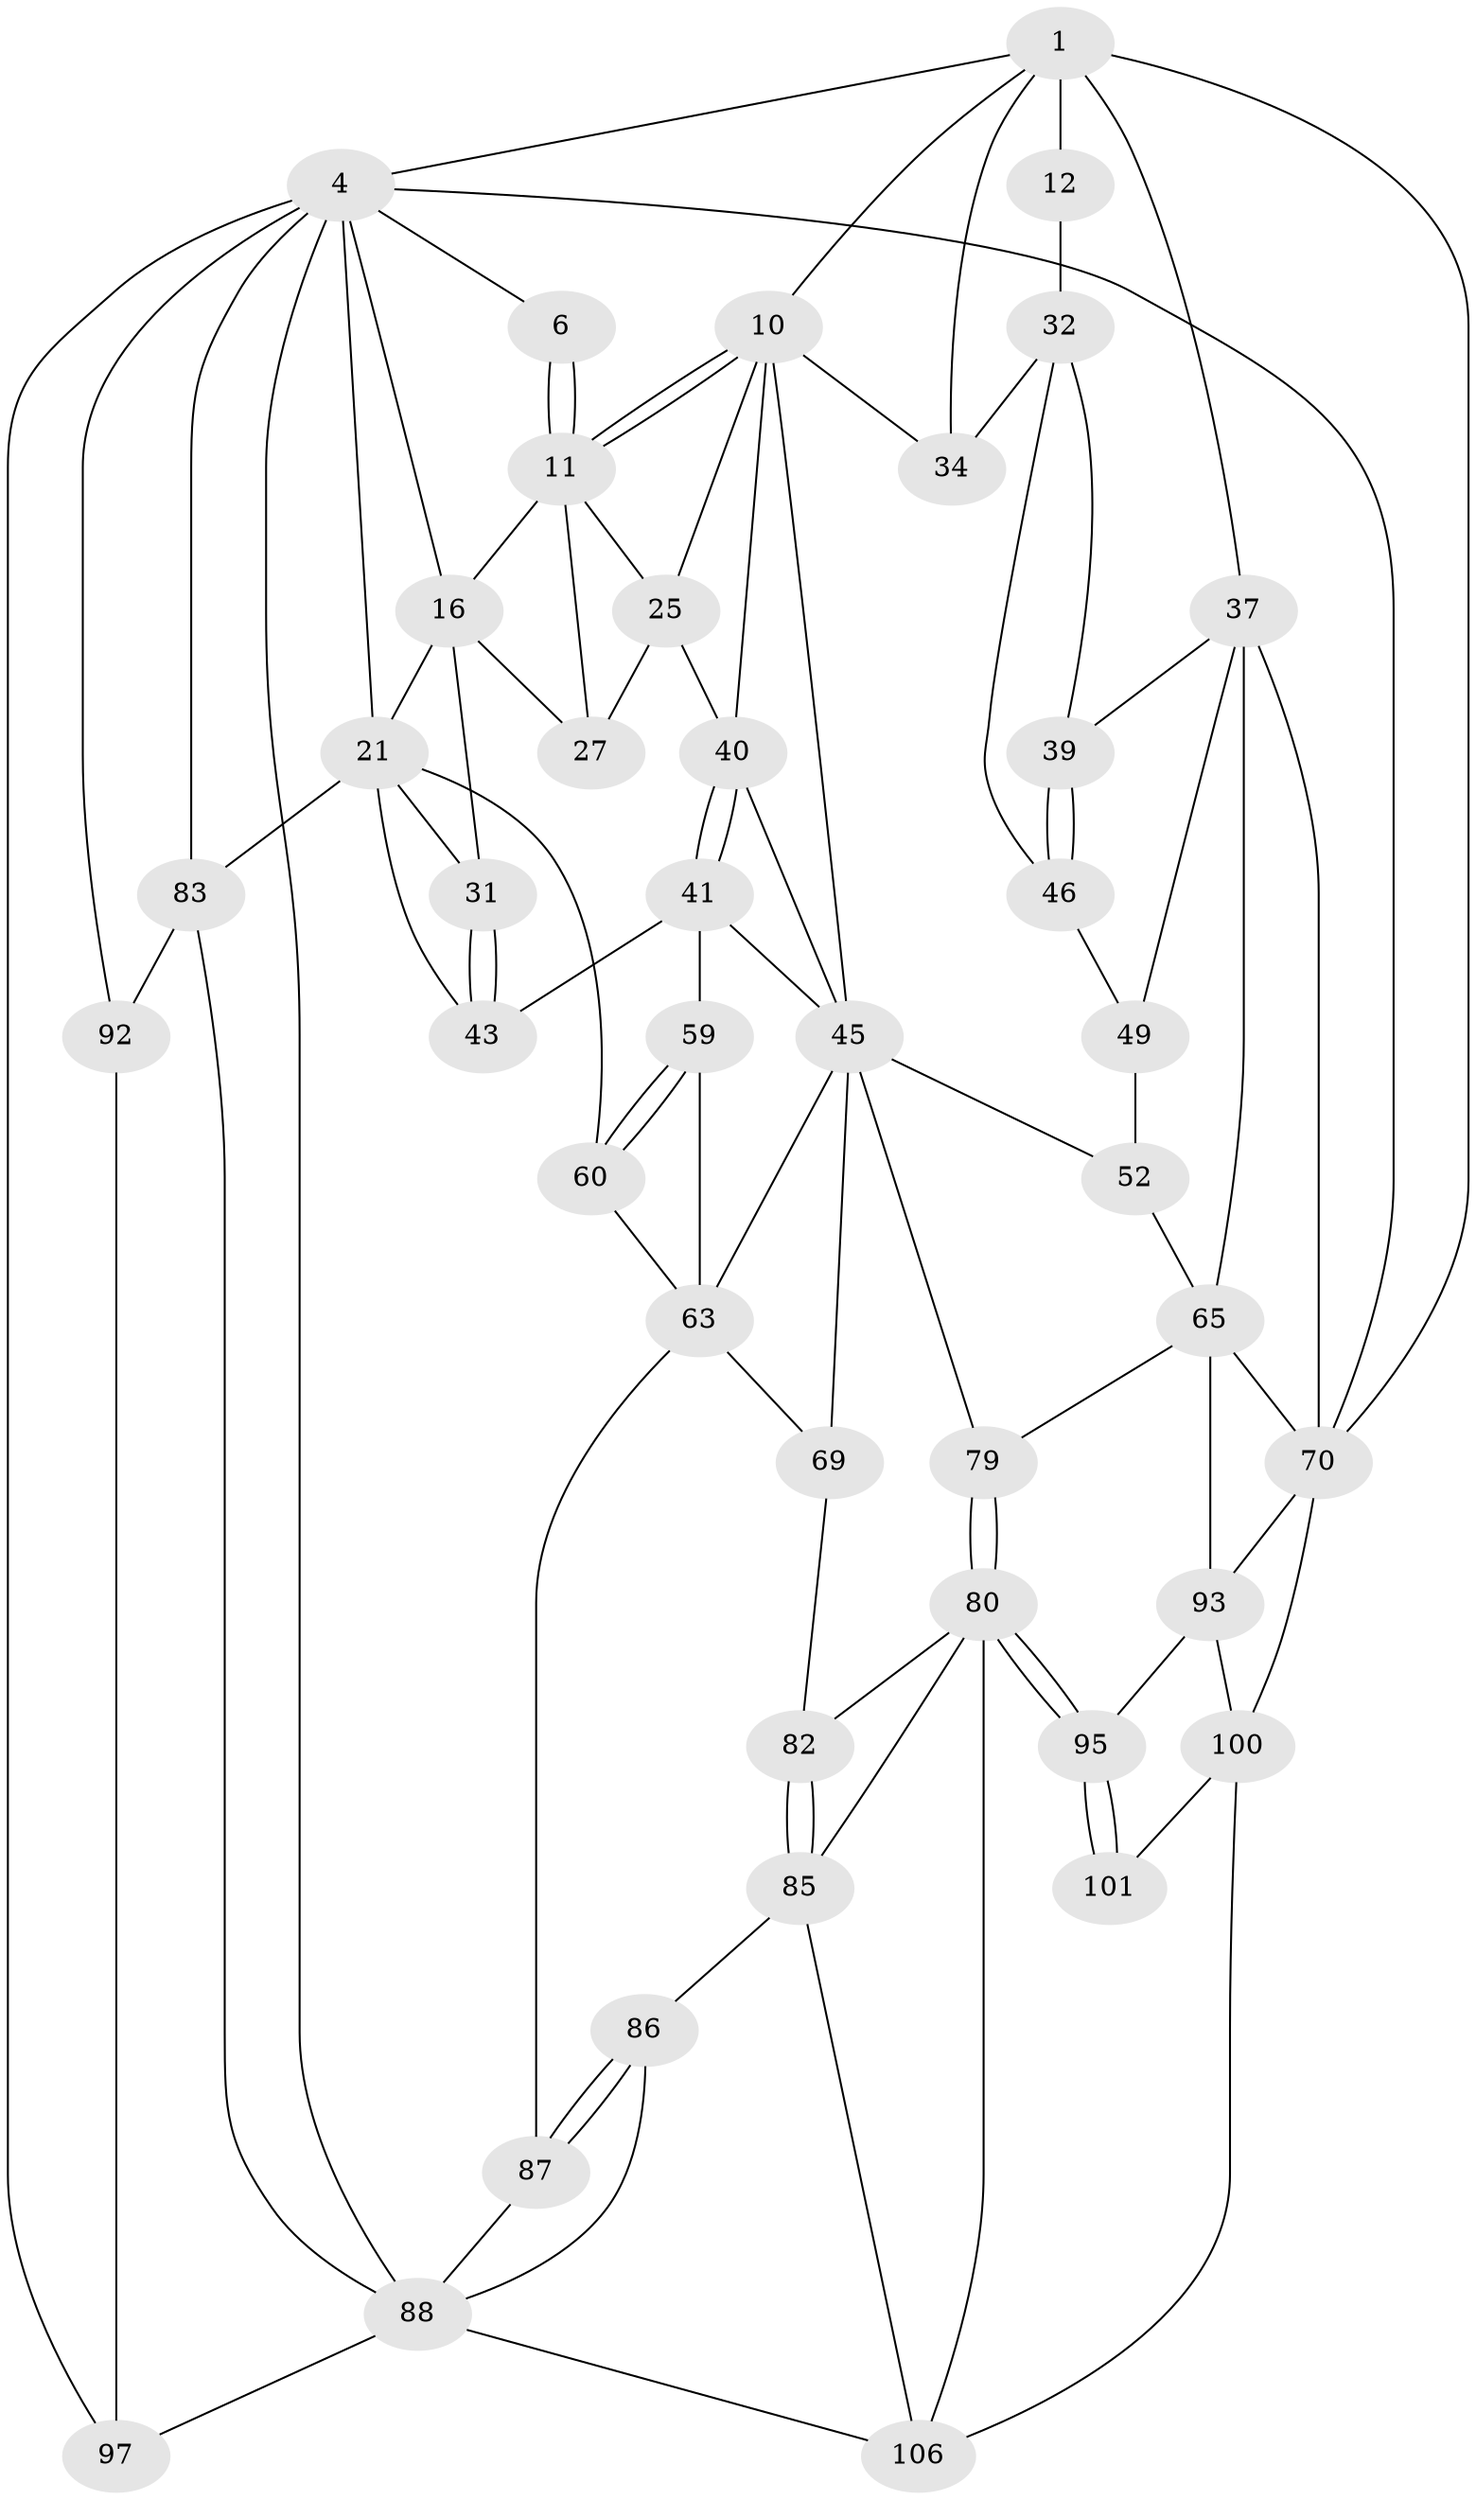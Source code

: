 // original degree distribution, {3: 0.018518518518518517, 4: 0.25, 6: 0.23148148148148148, 5: 0.5}
// Generated by graph-tools (version 1.1) at 2025/21/03/04/25 18:21:10]
// undirected, 43 vertices, 97 edges
graph export_dot {
graph [start="1"]
  node [color=gray90,style=filled];
  1 [pos="+0.6139188550476753+0",super="+2+7"];
  4 [pos="+0+0",super="+5+90"];
  6 [pos="+0.5879079881843707+0"];
  10 [pos="+0.5037165440643611+0.12914863334138701",super="+28"];
  11 [pos="+0.4746682585009535+0.10042984780431803",super="+14"];
  12 [pos="+0.8479105723871757+0.0698463723215155",super="+19+13"];
  16 [pos="+0.2109046301866749+0",super="+17+30"];
  21 [pos="+0.10588180642850376+0.12062944337116296",super="+22"];
  25 [pos="+0.4312420717353402+0.24718705766256346",super="+26"];
  27 [pos="+0.3595867271981646+0.23939044828683698"];
  31 [pos="+0.16479003085288654+0.35700890422168885"];
  32 [pos="+0.7342445165759777+0.23149692783281253",super="+33+36"];
  34 [pos="+0.6293114069568267+0.3101575683532748"];
  37 [pos="+1+0.31919948081113186",super="+38+54"];
  39 [pos="+0.9317799667150256+0.27303590908292785"];
  40 [pos="+0.3286944420595103+0.3106996641322812",super="+44"];
  41 [pos="+0.23360083197012213+0.3882375594889504",super="+42"];
  43 [pos="+0.16080038146313966+0.3770072300236313"];
  45 [pos="+0.5246293543512686+0.4057352306159237",super="+47"];
  46 [pos="+0.7250139101188323+0.3108030573063626"];
  49 [pos="+0.9265179827520507+0.3840543985371519",super="+50"];
  52 [pos="+0.7038205684089728+0.5712240705042944",super="+57"];
  59 [pos="+0.25045868056468906+0.5650142434857903"];
  60 [pos="+0.22566558027727834+0.6559070013515952"];
  63 [pos="+0.4537513982982441+0.5219565444667297",super="+64+73"];
  65 [pos="+0.9197584072839888+0.5866156446356443",super="+66"];
  69 [pos="+0.558811951800594+0.5988006215090584",super="+75"];
  70 [pos="+1+1",super="+71"];
  79 [pos="+0.678029116747234+0.7339436331728622"];
  80 [pos="+0.634572188831796+0.7877220207095139",super="+81"];
  82 [pos="+0.5407608761799019+0.7636534099414949"];
  83 [pos="+0.16010568985114057+0.6898607659744364",super="+84+89"];
  85 [pos="+0.3626911785948309+0.8505141925206468",super="+104"];
  86 [pos="+0.3412173638833668+0.8405206176821215"];
  87 [pos="+0.3155651434511503+0.7827875223728756"];
  88 [pos="+0.15362398356747115+0.8124873694574863",super="+96"];
  92 [pos="+0.09190888626061491+0.7889006078241334"];
  93 [pos="+0.9616330378576791+0.8194113367603949",super="+94"];
  95 [pos="+0.8060203274954622+0.9097763300559457"];
  97 [pos="+0.0824551907331365+0.84643684518071"];
  100 [pos="+0.9526764045855883+0.8457227202496699",super="+102"];
  101 [pos="+0.8174514345575378+0.9577016137775388"];
  106 [pos="+0.7499366615092804+1",super="+107"];
  1 -- 4;
  1 -- 37;
  1 -- 70;
  1 -- 12 [weight=4];
  1 -- 10;
  1 -- 34;
  4 -- 16;
  4 -- 6;
  4 -- 21;
  4 -- 97;
  4 -- 83;
  4 -- 70;
  4 -- 88;
  4 -- 92;
  6 -- 11;
  6 -- 11;
  10 -- 11;
  10 -- 11;
  10 -- 34;
  10 -- 25;
  10 -- 45;
  10 -- 40;
  11 -- 16;
  11 -- 25;
  11 -- 27;
  12 -- 32 [weight=2];
  16 -- 21;
  16 -- 27;
  16 -- 31;
  21 -- 31;
  21 -- 83 [weight=2];
  21 -- 43;
  21 -- 60;
  25 -- 40;
  25 -- 27;
  31 -- 43;
  31 -- 43;
  32 -- 34;
  32 -- 46;
  32 -- 39;
  37 -- 49 [weight=3];
  37 -- 39;
  37 -- 65 [weight=2];
  37 -- 70;
  39 -- 46;
  39 -- 46;
  40 -- 41;
  40 -- 41;
  40 -- 45;
  41 -- 45;
  41 -- 59;
  41 -- 43;
  45 -- 52;
  45 -- 69 [weight=2];
  45 -- 79;
  45 -- 63;
  46 -- 49;
  49 -- 52 [weight=2];
  52 -- 65;
  59 -- 60;
  59 -- 60;
  59 -- 63;
  60 -- 63;
  63 -- 69;
  63 -- 87;
  65 -- 70;
  65 -- 93;
  65 -- 79;
  69 -- 82;
  70 -- 100;
  70 -- 93;
  79 -- 80;
  79 -- 80;
  80 -- 95;
  80 -- 95;
  80 -- 82;
  80 -- 106;
  80 -- 85;
  82 -- 85;
  82 -- 85;
  83 -- 88;
  83 -- 92;
  85 -- 86;
  85 -- 106;
  86 -- 87;
  86 -- 87;
  86 -- 88;
  87 -- 88;
  88 -- 97;
  88 -- 106;
  92 -- 97;
  93 -- 100;
  93 -- 95;
  95 -- 101;
  95 -- 101;
  100 -- 101 [weight=2];
  100 -- 106;
}
